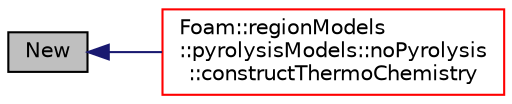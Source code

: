 digraph "New"
{
  bgcolor="transparent";
  edge [fontname="Helvetica",fontsize="10",labelfontname="Helvetica",labelfontsize="10"];
  node [fontname="Helvetica",fontsize="10",shape=record];
  rankdir="LR";
  Node1 [label="New",height=0.2,width=0.4,color="black", fillcolor="grey75", style="filled", fontcolor="black"];
  Node1 -> Node2 [dir="back",color="midnightblue",fontsize="10",style="solid",fontname="Helvetica"];
  Node2 [label="Foam::regionModels\l::pyrolysisModels::noPyrolysis\l::constructThermoChemistry",height=0.2,width=0.4,color="red",URL="$a01642.html#abd58fd9dbd7f833fdd872682b18d2ca6",tooltip="Reset solidChemistryModel and solidThermo pointers. "];
}
